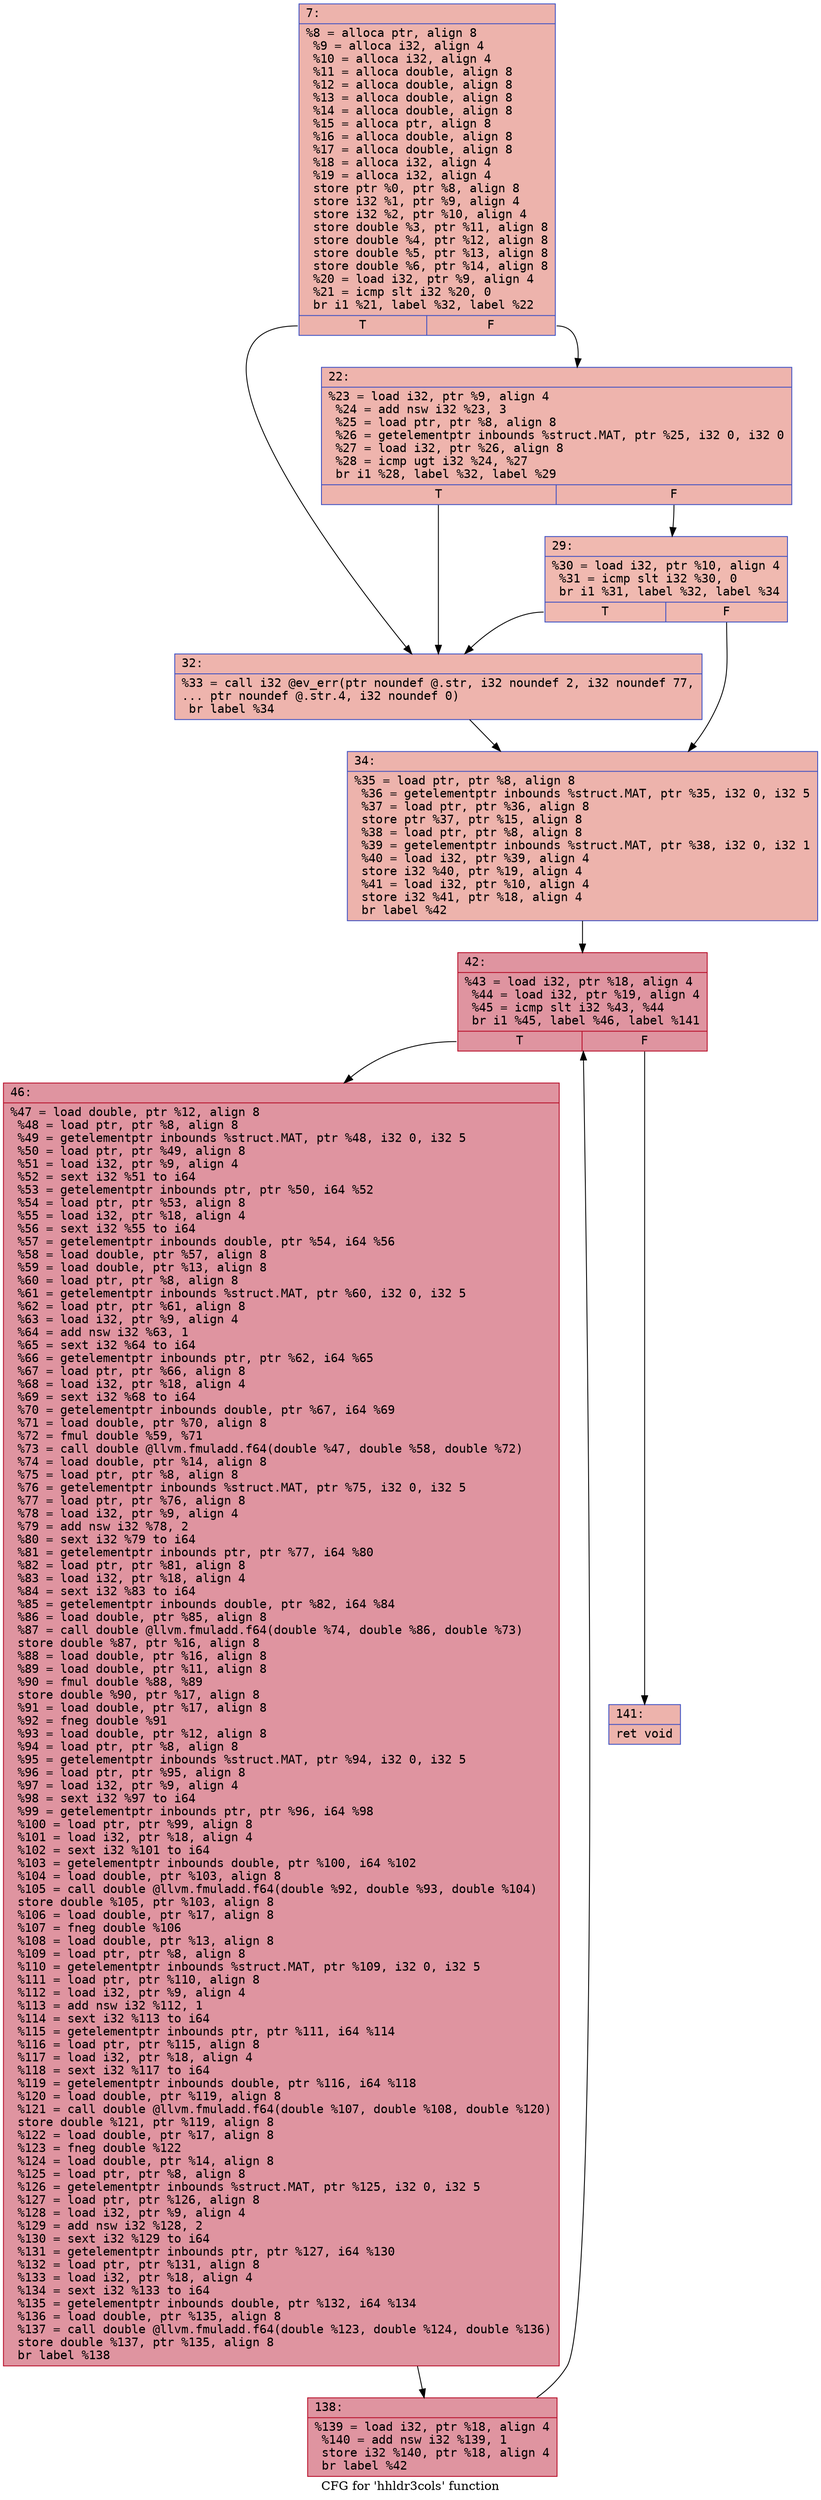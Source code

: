digraph "CFG for 'hhldr3cols' function" {
	label="CFG for 'hhldr3cols' function";

	Node0x600001f8fc50 [shape=record,color="#3d50c3ff", style=filled, fillcolor="#d6524470" fontname="Courier",label="{7:\l|  %8 = alloca ptr, align 8\l  %9 = alloca i32, align 4\l  %10 = alloca i32, align 4\l  %11 = alloca double, align 8\l  %12 = alloca double, align 8\l  %13 = alloca double, align 8\l  %14 = alloca double, align 8\l  %15 = alloca ptr, align 8\l  %16 = alloca double, align 8\l  %17 = alloca double, align 8\l  %18 = alloca i32, align 4\l  %19 = alloca i32, align 4\l  store ptr %0, ptr %8, align 8\l  store i32 %1, ptr %9, align 4\l  store i32 %2, ptr %10, align 4\l  store double %3, ptr %11, align 8\l  store double %4, ptr %12, align 8\l  store double %5, ptr %13, align 8\l  store double %6, ptr %14, align 8\l  %20 = load i32, ptr %9, align 4\l  %21 = icmp slt i32 %20, 0\l  br i1 %21, label %32, label %22\l|{<s0>T|<s1>F}}"];
	Node0x600001f8fc50:s0 -> Node0x600001f8fd40[tooltip="7 -> 32\nProbability 37.50%" ];
	Node0x600001f8fc50:s1 -> Node0x600001f8fca0[tooltip="7 -> 22\nProbability 62.50%" ];
	Node0x600001f8fca0 [shape=record,color="#3d50c3ff", style=filled, fillcolor="#d8564670" fontname="Courier",label="{22:\l|  %23 = load i32, ptr %9, align 4\l  %24 = add nsw i32 %23, 3\l  %25 = load ptr, ptr %8, align 8\l  %26 = getelementptr inbounds %struct.MAT, ptr %25, i32 0, i32 0\l  %27 = load i32, ptr %26, align 8\l  %28 = icmp ugt i32 %24, %27\l  br i1 %28, label %32, label %29\l|{<s0>T|<s1>F}}"];
	Node0x600001f8fca0:s0 -> Node0x600001f8fd40[tooltip="22 -> 32\nProbability 50.00%" ];
	Node0x600001f8fca0:s1 -> Node0x600001f8fcf0[tooltip="22 -> 29\nProbability 50.00%" ];
	Node0x600001f8fcf0 [shape=record,color="#3d50c3ff", style=filled, fillcolor="#de614d70" fontname="Courier",label="{29:\l|  %30 = load i32, ptr %10, align 4\l  %31 = icmp slt i32 %30, 0\l  br i1 %31, label %32, label %34\l|{<s0>T|<s1>F}}"];
	Node0x600001f8fcf0:s0 -> Node0x600001f8fd40[tooltip="29 -> 32\nProbability 37.50%" ];
	Node0x600001f8fcf0:s1 -> Node0x600001f8fd90[tooltip="29 -> 34\nProbability 62.50%" ];
	Node0x600001f8fd40 [shape=record,color="#3d50c3ff", style=filled, fillcolor="#d8564670" fontname="Courier",label="{32:\l|  %33 = call i32 @ev_err(ptr noundef @.str, i32 noundef 2, i32 noundef 77,\l... ptr noundef @.str.4, i32 noundef 0)\l  br label %34\l}"];
	Node0x600001f8fd40 -> Node0x600001f8fd90[tooltip="32 -> 34\nProbability 100.00%" ];
	Node0x600001f8fd90 [shape=record,color="#3d50c3ff", style=filled, fillcolor="#d6524470" fontname="Courier",label="{34:\l|  %35 = load ptr, ptr %8, align 8\l  %36 = getelementptr inbounds %struct.MAT, ptr %35, i32 0, i32 5\l  %37 = load ptr, ptr %36, align 8\l  store ptr %37, ptr %15, align 8\l  %38 = load ptr, ptr %8, align 8\l  %39 = getelementptr inbounds %struct.MAT, ptr %38, i32 0, i32 1\l  %40 = load i32, ptr %39, align 4\l  store i32 %40, ptr %19, align 4\l  %41 = load i32, ptr %10, align 4\l  store i32 %41, ptr %18, align 4\l  br label %42\l}"];
	Node0x600001f8fd90 -> Node0x600001f8fde0[tooltip="34 -> 42\nProbability 100.00%" ];
	Node0x600001f8fde0 [shape=record,color="#b70d28ff", style=filled, fillcolor="#b70d2870" fontname="Courier",label="{42:\l|  %43 = load i32, ptr %18, align 4\l  %44 = load i32, ptr %19, align 4\l  %45 = icmp slt i32 %43, %44\l  br i1 %45, label %46, label %141\l|{<s0>T|<s1>F}}"];
	Node0x600001f8fde0:s0 -> Node0x600001f8fe30[tooltip="42 -> 46\nProbability 96.88%" ];
	Node0x600001f8fde0:s1 -> Node0x600001f8fed0[tooltip="42 -> 141\nProbability 3.12%" ];
	Node0x600001f8fe30 [shape=record,color="#b70d28ff", style=filled, fillcolor="#b70d2870" fontname="Courier",label="{46:\l|  %47 = load double, ptr %12, align 8\l  %48 = load ptr, ptr %8, align 8\l  %49 = getelementptr inbounds %struct.MAT, ptr %48, i32 0, i32 5\l  %50 = load ptr, ptr %49, align 8\l  %51 = load i32, ptr %9, align 4\l  %52 = sext i32 %51 to i64\l  %53 = getelementptr inbounds ptr, ptr %50, i64 %52\l  %54 = load ptr, ptr %53, align 8\l  %55 = load i32, ptr %18, align 4\l  %56 = sext i32 %55 to i64\l  %57 = getelementptr inbounds double, ptr %54, i64 %56\l  %58 = load double, ptr %57, align 8\l  %59 = load double, ptr %13, align 8\l  %60 = load ptr, ptr %8, align 8\l  %61 = getelementptr inbounds %struct.MAT, ptr %60, i32 0, i32 5\l  %62 = load ptr, ptr %61, align 8\l  %63 = load i32, ptr %9, align 4\l  %64 = add nsw i32 %63, 1\l  %65 = sext i32 %64 to i64\l  %66 = getelementptr inbounds ptr, ptr %62, i64 %65\l  %67 = load ptr, ptr %66, align 8\l  %68 = load i32, ptr %18, align 4\l  %69 = sext i32 %68 to i64\l  %70 = getelementptr inbounds double, ptr %67, i64 %69\l  %71 = load double, ptr %70, align 8\l  %72 = fmul double %59, %71\l  %73 = call double @llvm.fmuladd.f64(double %47, double %58, double %72)\l  %74 = load double, ptr %14, align 8\l  %75 = load ptr, ptr %8, align 8\l  %76 = getelementptr inbounds %struct.MAT, ptr %75, i32 0, i32 5\l  %77 = load ptr, ptr %76, align 8\l  %78 = load i32, ptr %9, align 4\l  %79 = add nsw i32 %78, 2\l  %80 = sext i32 %79 to i64\l  %81 = getelementptr inbounds ptr, ptr %77, i64 %80\l  %82 = load ptr, ptr %81, align 8\l  %83 = load i32, ptr %18, align 4\l  %84 = sext i32 %83 to i64\l  %85 = getelementptr inbounds double, ptr %82, i64 %84\l  %86 = load double, ptr %85, align 8\l  %87 = call double @llvm.fmuladd.f64(double %74, double %86, double %73)\l  store double %87, ptr %16, align 8\l  %88 = load double, ptr %16, align 8\l  %89 = load double, ptr %11, align 8\l  %90 = fmul double %88, %89\l  store double %90, ptr %17, align 8\l  %91 = load double, ptr %17, align 8\l  %92 = fneg double %91\l  %93 = load double, ptr %12, align 8\l  %94 = load ptr, ptr %8, align 8\l  %95 = getelementptr inbounds %struct.MAT, ptr %94, i32 0, i32 5\l  %96 = load ptr, ptr %95, align 8\l  %97 = load i32, ptr %9, align 4\l  %98 = sext i32 %97 to i64\l  %99 = getelementptr inbounds ptr, ptr %96, i64 %98\l  %100 = load ptr, ptr %99, align 8\l  %101 = load i32, ptr %18, align 4\l  %102 = sext i32 %101 to i64\l  %103 = getelementptr inbounds double, ptr %100, i64 %102\l  %104 = load double, ptr %103, align 8\l  %105 = call double @llvm.fmuladd.f64(double %92, double %93, double %104)\l  store double %105, ptr %103, align 8\l  %106 = load double, ptr %17, align 8\l  %107 = fneg double %106\l  %108 = load double, ptr %13, align 8\l  %109 = load ptr, ptr %8, align 8\l  %110 = getelementptr inbounds %struct.MAT, ptr %109, i32 0, i32 5\l  %111 = load ptr, ptr %110, align 8\l  %112 = load i32, ptr %9, align 4\l  %113 = add nsw i32 %112, 1\l  %114 = sext i32 %113 to i64\l  %115 = getelementptr inbounds ptr, ptr %111, i64 %114\l  %116 = load ptr, ptr %115, align 8\l  %117 = load i32, ptr %18, align 4\l  %118 = sext i32 %117 to i64\l  %119 = getelementptr inbounds double, ptr %116, i64 %118\l  %120 = load double, ptr %119, align 8\l  %121 = call double @llvm.fmuladd.f64(double %107, double %108, double %120)\l  store double %121, ptr %119, align 8\l  %122 = load double, ptr %17, align 8\l  %123 = fneg double %122\l  %124 = load double, ptr %14, align 8\l  %125 = load ptr, ptr %8, align 8\l  %126 = getelementptr inbounds %struct.MAT, ptr %125, i32 0, i32 5\l  %127 = load ptr, ptr %126, align 8\l  %128 = load i32, ptr %9, align 4\l  %129 = add nsw i32 %128, 2\l  %130 = sext i32 %129 to i64\l  %131 = getelementptr inbounds ptr, ptr %127, i64 %130\l  %132 = load ptr, ptr %131, align 8\l  %133 = load i32, ptr %18, align 4\l  %134 = sext i32 %133 to i64\l  %135 = getelementptr inbounds double, ptr %132, i64 %134\l  %136 = load double, ptr %135, align 8\l  %137 = call double @llvm.fmuladd.f64(double %123, double %124, double %136)\l  store double %137, ptr %135, align 8\l  br label %138\l}"];
	Node0x600001f8fe30 -> Node0x600001f8fe80[tooltip="46 -> 138\nProbability 100.00%" ];
	Node0x600001f8fe80 [shape=record,color="#b70d28ff", style=filled, fillcolor="#b70d2870" fontname="Courier",label="{138:\l|  %139 = load i32, ptr %18, align 4\l  %140 = add nsw i32 %139, 1\l  store i32 %140, ptr %18, align 4\l  br label %42\l}"];
	Node0x600001f8fe80 -> Node0x600001f8fde0[tooltip="138 -> 42\nProbability 100.00%" ];
	Node0x600001f8fed0 [shape=record,color="#3d50c3ff", style=filled, fillcolor="#d6524470" fontname="Courier",label="{141:\l|  ret void\l}"];
}

